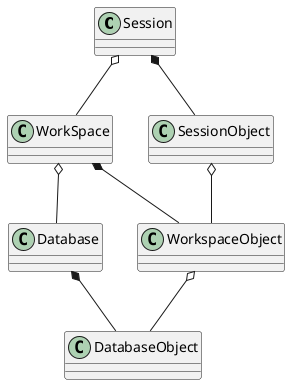 @startuml overview

Session o-- WorkSpace
WorkSpace o-- Database

Database *-- DatabaseObject
WorkSpace *-- WorkspaceObject
Session *-- SessionObject

SessionObject o-- WorkspaceObject
WorkspaceObject o-- DatabaseObject

@enduml
